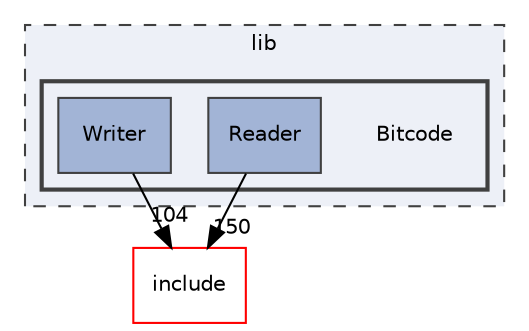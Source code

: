 digraph "lib/Bitcode"
{
 // LATEX_PDF_SIZE
  bgcolor="transparent";
  edge [fontname="Helvetica",fontsize="10",labelfontname="Helvetica",labelfontsize="10"];
  node [fontname="Helvetica",fontsize="10",shape="box"];
  compound=true
  subgraph clusterdir_97aefd0d527b934f1d99a682da8fe6a9 {
    graph [ bgcolor="#edf0f7", pencolor="grey25", style="filled,dashed,", label="lib", fontname="Helvetica", fontsize="10", URL="dir_97aefd0d527b934f1d99a682da8fe6a9.html"]
  subgraph clusterdir_749d2cb0e1eb5e5dffe5846f316219ac {
    graph [ bgcolor="#edf0f7", pencolor="grey25", style="filled,bold,", label="", fontname="Helvetica", fontsize="10", URL="dir_749d2cb0e1eb5e5dffe5846f316219ac.html"]
    dir_749d2cb0e1eb5e5dffe5846f316219ac [shape=plaintext, label="Bitcode"];
  dir_fcbff22ffb1c32e0b2d670007a44faea [label="Reader", style="filled,", fillcolor="#a2b4d6", color="grey25", URL="dir_fcbff22ffb1c32e0b2d670007a44faea.html"];
  dir_9a75624839d6068de89e921cb8d24d56 [label="Writer", style="filled,", fillcolor="#a2b4d6", color="grey25", URL="dir_9a75624839d6068de89e921cb8d24d56.html"];
  }
  }
  dir_d44c64559bbebec7f509842c48db8b23 [label="include", style="", fillcolor="#edf0f7", color="red", URL="dir_d44c64559bbebec7f509842c48db8b23.html"];
  dir_fcbff22ffb1c32e0b2d670007a44faea->dir_d44c64559bbebec7f509842c48db8b23 [headlabel="150", labeldistance=1.5 headhref="dir_000169_000082.html"];
  dir_9a75624839d6068de89e921cb8d24d56->dir_d44c64559bbebec7f509842c48db8b23 [headlabel="104", labeldistance=1.5 headhref="dir_000238_000082.html"];
}
